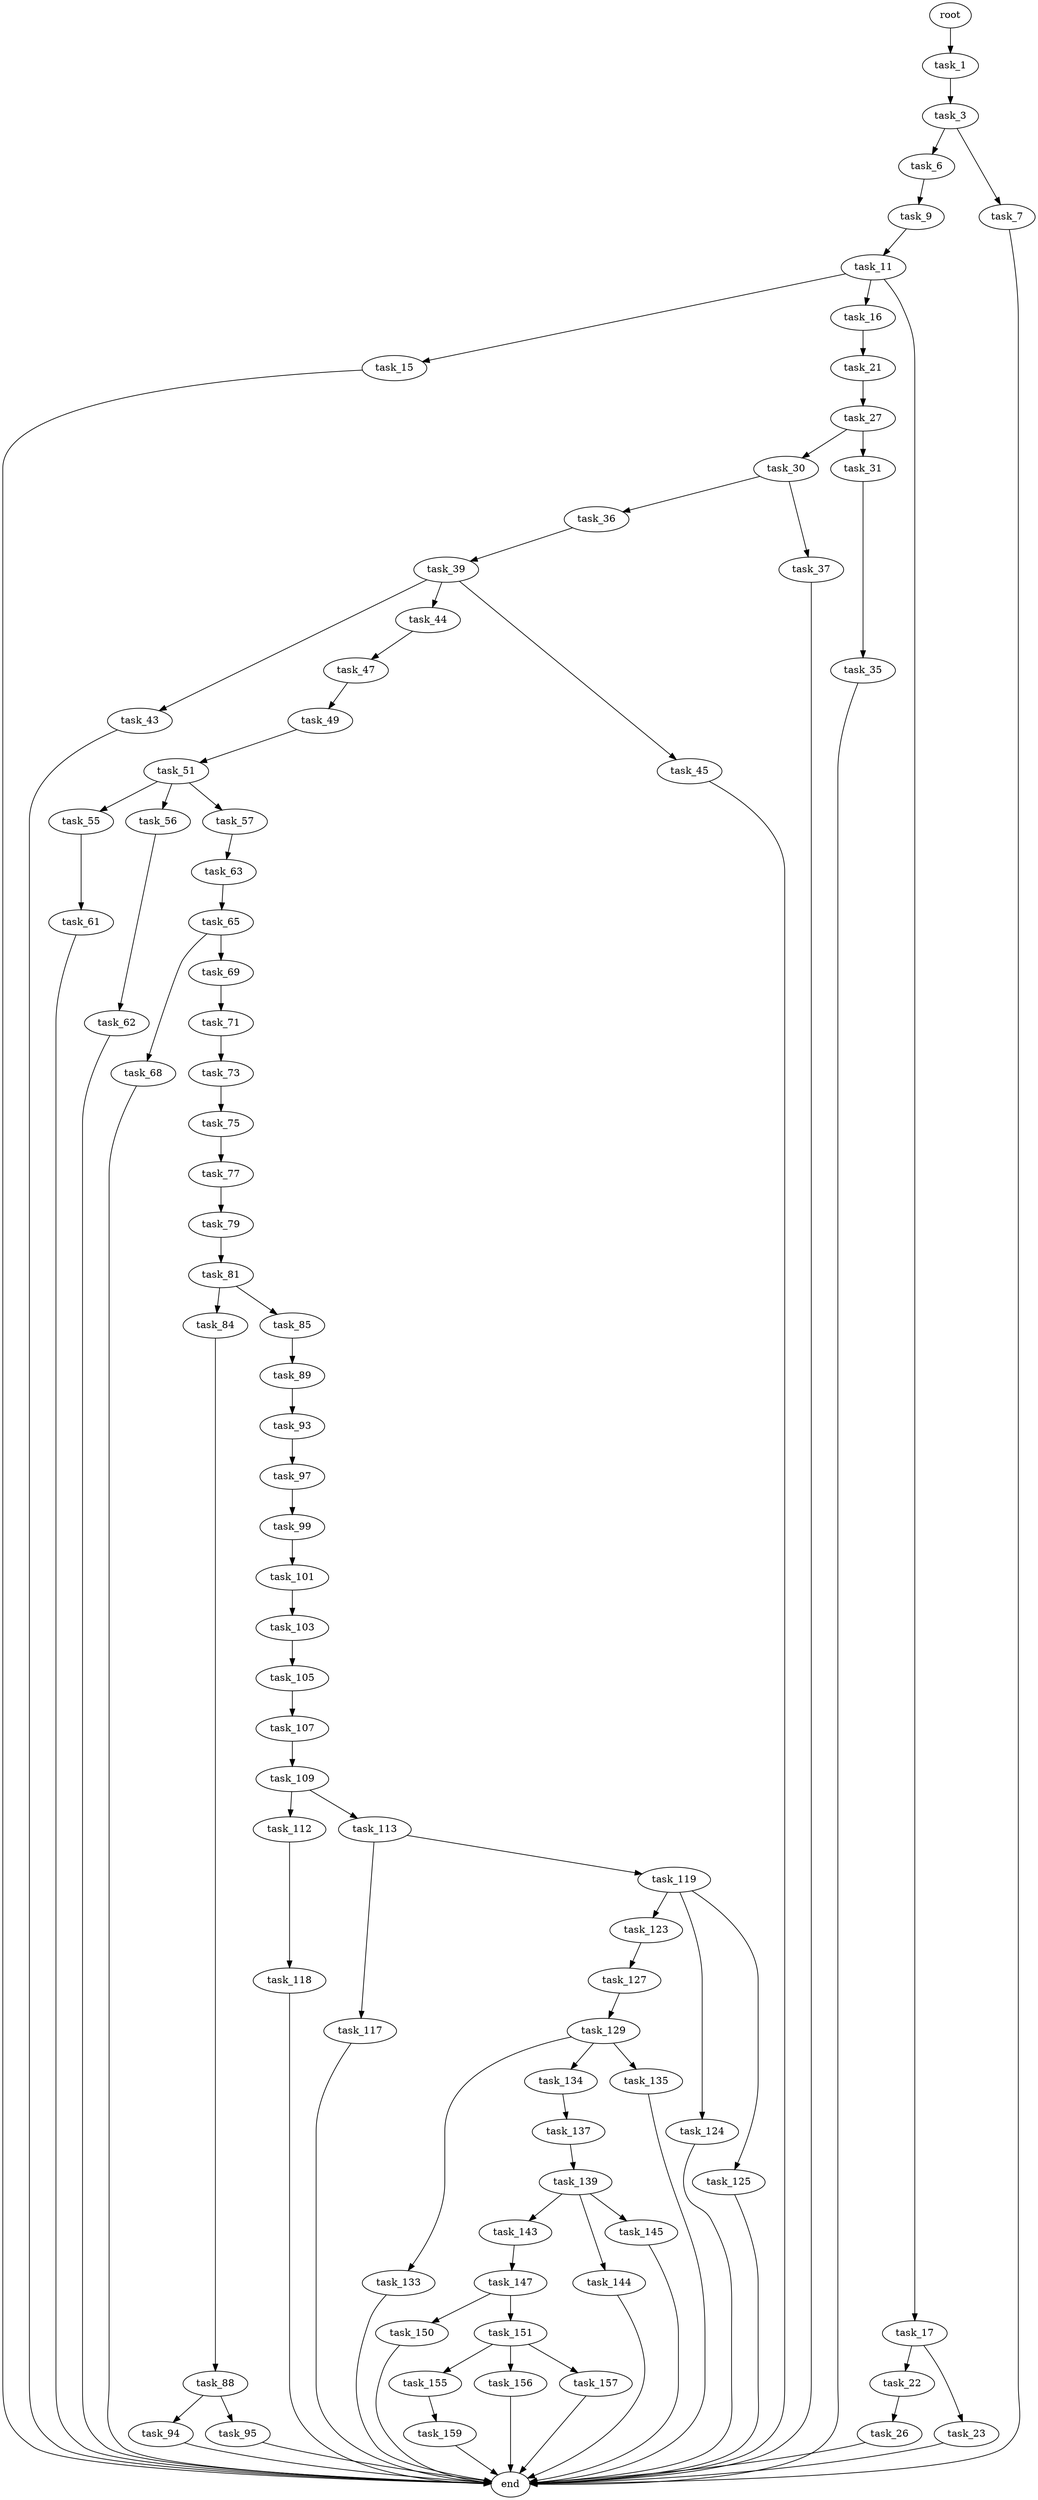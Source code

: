 digraph G {
  root [size="0.000000"];
  task_1 [size="73083218568.000000"];
  task_3 [size="1073741824000.000000"];
  task_6 [size="44254924430.000000"];
  task_7 [size="22380593104.000000"];
  task_9 [size="1073741824000.000000"];
  end [size="0.000000"];
  task_11 [size="290178930286.000000"];
  task_15 [size="4967124705.000000"];
  task_16 [size="711119604496.000000"];
  task_17 [size="1073741824000.000000"];
  task_21 [size="6247617517.000000"];
  task_22 [size="28991029248.000000"];
  task_23 [size="48463852776.000000"];
  task_27 [size="368293445632.000000"];
  task_26 [size="46823656475.000000"];
  task_30 [size="22775111080.000000"];
  task_31 [size="32915585069.000000"];
  task_36 [size="10480972803.000000"];
  task_37 [size="368293445632.000000"];
  task_35 [size="1073741824000.000000"];
  task_39 [size="134217728000.000000"];
  task_43 [size="158470101283.000000"];
  task_44 [size="2126058644.000000"];
  task_45 [size="28991029248.000000"];
  task_47 [size="782757789696.000000"];
  task_49 [size="2494009032.000000"];
  task_51 [size="248715782099.000000"];
  task_55 [size="410543767464.000000"];
  task_56 [size="8589934592.000000"];
  task_57 [size="368293445632.000000"];
  task_61 [size="782757789696.000000"];
  task_62 [size="7506787690.000000"];
  task_63 [size="896258265.000000"];
  task_65 [size="60125994845.000000"];
  task_68 [size="10334414291.000000"];
  task_69 [size="1625959656.000000"];
  task_71 [size="1481656104.000000"];
  task_73 [size="782757789696.000000"];
  task_75 [size="368293445632.000000"];
  task_77 [size="628226966570.000000"];
  task_79 [size="68719476736.000000"];
  task_81 [size="19446679788.000000"];
  task_84 [size="13676487302.000000"];
  task_85 [size="1073741824000.000000"];
  task_88 [size="2177753887.000000"];
  task_89 [size="211989696944.000000"];
  task_94 [size="71231960581.000000"];
  task_95 [size="273416334306.000000"];
  task_93 [size="231928233984.000000"];
  task_97 [size="138146038958.000000"];
  task_99 [size="311897112723.000000"];
  task_101 [size="10924962531.000000"];
  task_103 [size="178416726120.000000"];
  task_105 [size="368293445632.000000"];
  task_107 [size="81492495492.000000"];
  task_109 [size="39527126243.000000"];
  task_112 [size="1097175645940.000000"];
  task_113 [size="1073741824000.000000"];
  task_118 [size="655482193.000000"];
  task_117 [size="328069212152.000000"];
  task_119 [size="100108591740.000000"];
  task_123 [size="231928233984.000000"];
  task_124 [size="98889100866.000000"];
  task_125 [size="31589836649.000000"];
  task_127 [size="368293445632.000000"];
  task_129 [size="20259330643.000000"];
  task_133 [size="16315339955.000000"];
  task_134 [size="134217728000.000000"];
  task_135 [size="23910037272.000000"];
  task_137 [size="220674132230.000000"];
  task_139 [size="4453735587.000000"];
  task_143 [size="10948789760.000000"];
  task_144 [size="290634812432.000000"];
  task_145 [size="29474384734.000000"];
  task_147 [size="980365519846.000000"];
  task_150 [size="53543085450.000000"];
  task_151 [size="5599859578.000000"];
  task_155 [size="724473914632.000000"];
  task_156 [size="1500828531.000000"];
  task_157 [size="22121921938.000000"];
  task_159 [size="72396345994.000000"];

  root -> task_1 [size="1.000000"];
  task_1 -> task_3 [size="134217728.000000"];
  task_3 -> task_6 [size="838860800.000000"];
  task_3 -> task_7 [size="838860800.000000"];
  task_6 -> task_9 [size="209715200.000000"];
  task_7 -> end [size="1.000000"];
  task_9 -> task_11 [size="838860800.000000"];
  task_11 -> task_15 [size="411041792.000000"];
  task_11 -> task_16 [size="411041792.000000"];
  task_11 -> task_17 [size="411041792.000000"];
  task_15 -> end [size="1.000000"];
  task_16 -> task_21 [size="679477248.000000"];
  task_17 -> task_22 [size="838860800.000000"];
  task_17 -> task_23 [size="838860800.000000"];
  task_21 -> task_27 [size="134217728.000000"];
  task_22 -> task_26 [size="75497472.000000"];
  task_23 -> end [size="1.000000"];
  task_27 -> task_30 [size="411041792.000000"];
  task_27 -> task_31 [size="411041792.000000"];
  task_26 -> end [size="1.000000"];
  task_30 -> task_36 [size="411041792.000000"];
  task_30 -> task_37 [size="411041792.000000"];
  task_31 -> task_35 [size="838860800.000000"];
  task_36 -> task_39 [size="838860800.000000"];
  task_37 -> end [size="1.000000"];
  task_35 -> end [size="1.000000"];
  task_39 -> task_43 [size="209715200.000000"];
  task_39 -> task_44 [size="209715200.000000"];
  task_39 -> task_45 [size="209715200.000000"];
  task_43 -> end [size="1.000000"];
  task_44 -> task_47 [size="33554432.000000"];
  task_45 -> end [size="1.000000"];
  task_47 -> task_49 [size="679477248.000000"];
  task_49 -> task_51 [size="134217728.000000"];
  task_51 -> task_55 [size="301989888.000000"];
  task_51 -> task_56 [size="301989888.000000"];
  task_51 -> task_57 [size="301989888.000000"];
  task_55 -> task_61 [size="301989888.000000"];
  task_56 -> task_62 [size="33554432.000000"];
  task_57 -> task_63 [size="411041792.000000"];
  task_61 -> end [size="1.000000"];
  task_62 -> end [size="1.000000"];
  task_63 -> task_65 [size="33554432.000000"];
  task_65 -> task_68 [size="75497472.000000"];
  task_65 -> task_69 [size="75497472.000000"];
  task_68 -> end [size="1.000000"];
  task_69 -> task_71 [size="33554432.000000"];
  task_71 -> task_73 [size="33554432.000000"];
  task_73 -> task_75 [size="679477248.000000"];
  task_75 -> task_77 [size="411041792.000000"];
  task_77 -> task_79 [size="411041792.000000"];
  task_79 -> task_81 [size="134217728.000000"];
  task_81 -> task_84 [size="536870912.000000"];
  task_81 -> task_85 [size="536870912.000000"];
  task_84 -> task_88 [size="301989888.000000"];
  task_85 -> task_89 [size="838860800.000000"];
  task_88 -> task_94 [size="75497472.000000"];
  task_88 -> task_95 [size="75497472.000000"];
  task_89 -> task_93 [size="838860800.000000"];
  task_94 -> end [size="1.000000"];
  task_95 -> end [size="1.000000"];
  task_93 -> task_97 [size="301989888.000000"];
  task_97 -> task_99 [size="411041792.000000"];
  task_99 -> task_101 [size="679477248.000000"];
  task_101 -> task_103 [size="301989888.000000"];
  task_103 -> task_105 [size="134217728.000000"];
  task_105 -> task_107 [size="411041792.000000"];
  task_107 -> task_109 [size="75497472.000000"];
  task_109 -> task_112 [size="679477248.000000"];
  task_109 -> task_113 [size="679477248.000000"];
  task_112 -> task_118 [size="838860800.000000"];
  task_113 -> task_117 [size="838860800.000000"];
  task_113 -> task_119 [size="838860800.000000"];
  task_118 -> end [size="1.000000"];
  task_117 -> end [size="1.000000"];
  task_119 -> task_123 [size="134217728.000000"];
  task_119 -> task_124 [size="134217728.000000"];
  task_119 -> task_125 [size="134217728.000000"];
  task_123 -> task_127 [size="301989888.000000"];
  task_124 -> end [size="1.000000"];
  task_125 -> end [size="1.000000"];
  task_127 -> task_129 [size="411041792.000000"];
  task_129 -> task_133 [size="411041792.000000"];
  task_129 -> task_134 [size="411041792.000000"];
  task_129 -> task_135 [size="411041792.000000"];
  task_133 -> end [size="1.000000"];
  task_134 -> task_137 [size="209715200.000000"];
  task_135 -> end [size="1.000000"];
  task_137 -> task_139 [size="838860800.000000"];
  task_139 -> task_143 [size="301989888.000000"];
  task_139 -> task_144 [size="301989888.000000"];
  task_139 -> task_145 [size="301989888.000000"];
  task_143 -> task_147 [size="209715200.000000"];
  task_144 -> end [size="1.000000"];
  task_145 -> end [size="1.000000"];
  task_147 -> task_150 [size="679477248.000000"];
  task_147 -> task_151 [size="679477248.000000"];
  task_150 -> end [size="1.000000"];
  task_151 -> task_155 [size="134217728.000000"];
  task_151 -> task_156 [size="134217728.000000"];
  task_151 -> task_157 [size="134217728.000000"];
  task_155 -> task_159 [size="536870912.000000"];
  task_156 -> end [size="1.000000"];
  task_157 -> end [size="1.000000"];
  task_159 -> end [size="1.000000"];
}
